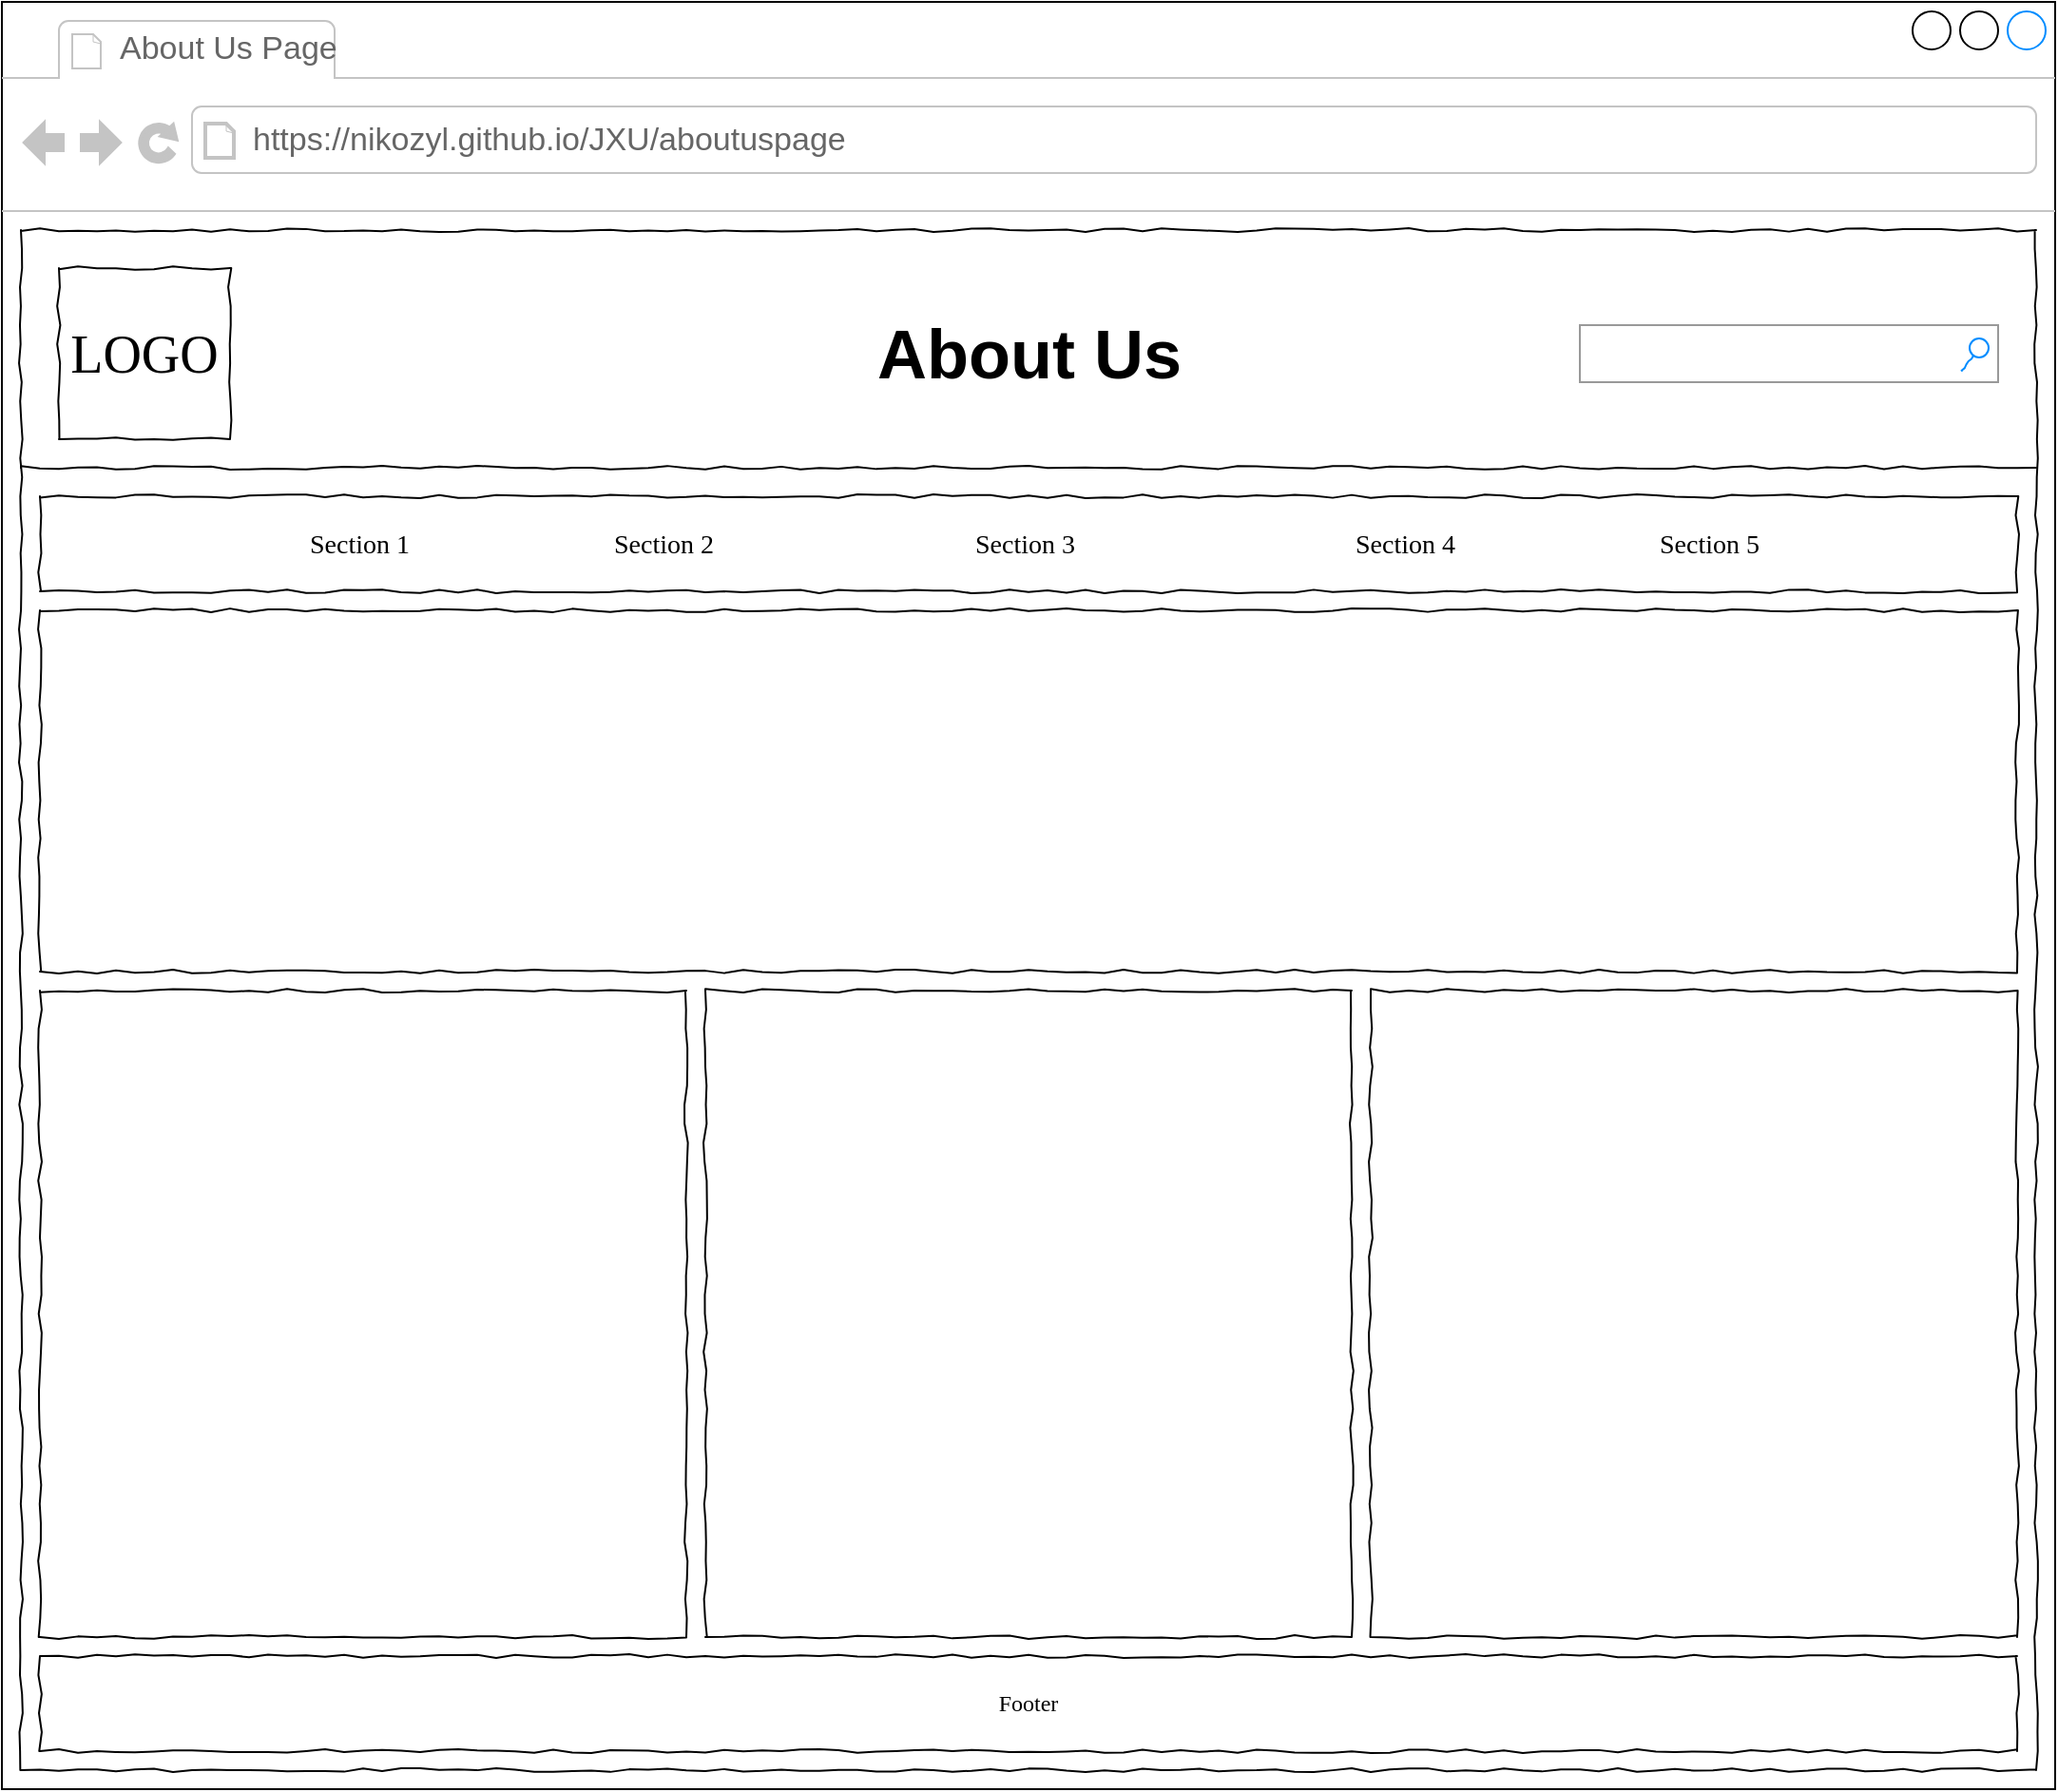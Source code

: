 <mxfile version="21.1.2" type="device">
  <diagram name="Page-1" id="03018318-947c-dd8e-b7a3-06fadd420f32">
    <mxGraphModel dx="1292" dy="174" grid="1" gridSize="10" guides="1" tooltips="1" connect="1" arrows="1" fold="1" page="1" pageScale="1" pageWidth="1100" pageHeight="850" background="none" math="0" shadow="0">
      <root>
        <mxCell id="0" />
        <mxCell id="1" parent="0" />
        <mxCell id="nvYbezTVS7BWaabWMawG-4" value="" style="strokeWidth=1;shadow=0;dashed=0;align=center;html=1;shape=mxgraph.mockup.containers.browserWindow;rSize=0;strokeColor=default;mainText=,;recursiveResize=0;rounded=0;labelBackgroundColor=none;fontFamily=Verdana;fontSize=12" parent="1" vertex="1">
          <mxGeometry x="10" y="850" width="1080" height="940" as="geometry" />
        </mxCell>
        <mxCell id="nvYbezTVS7BWaabWMawG-5" value="About Us Page" style="strokeWidth=1;shadow=0;dashed=0;align=center;html=1;shape=mxgraph.mockup.containers.anchor;fontSize=17;fontColor=#666666;align=left;" parent="nvYbezTVS7BWaabWMawG-4" vertex="1">
          <mxGeometry x="60" y="12" width="130" height="26" as="geometry" />
        </mxCell>
        <mxCell id="nvYbezTVS7BWaabWMawG-6" value="https://nikozyl.github.io/JXU/aboutuspage" style="strokeWidth=1;shadow=0;dashed=0;align=center;html=1;shape=mxgraph.mockup.containers.anchor;rSize=0;fontSize=17;fontColor=#666666;align=left;" parent="nvYbezTVS7BWaabWMawG-4" vertex="1">
          <mxGeometry x="130" y="60" width="250" height="26" as="geometry" />
        </mxCell>
        <mxCell id="nvYbezTVS7BWaabWMawG-30" value="" style="whiteSpace=wrap;html=1;rounded=0;shadow=0;labelBackgroundColor=none;strokeColor=#000000;strokeWidth=1;fillColor=none;fontFamily=Verdana;fontSize=12;fontColor=#000000;align=center;comic=1;" parent="nvYbezTVS7BWaabWMawG-4" vertex="1">
          <mxGeometry x="10" y="120" width="1060" height="810" as="geometry" />
        </mxCell>
        <mxCell id="nvYbezTVS7BWaabWMawG-31" value="LOGO" style="whiteSpace=wrap;html=1;rounded=0;shadow=0;labelBackgroundColor=none;strokeWidth=1;fontFamily=Verdana;fontSize=28;align=center;comic=1;" parent="nvYbezTVS7BWaabWMawG-4" vertex="1">
          <mxGeometry x="30" y="140" width="90" height="90" as="geometry" />
        </mxCell>
        <mxCell id="nvYbezTVS7BWaabWMawG-32" value="" style="strokeWidth=1;shadow=0;dashed=0;align=center;html=1;shape=mxgraph.mockup.forms.searchBox;strokeColor=#999999;mainText=;strokeColor2=#008cff;fontColor=#666666;fontSize=17;align=left;spacingLeft=3;rounded=0;labelBackgroundColor=none;comic=1;" parent="nvYbezTVS7BWaabWMawG-4" vertex="1">
          <mxGeometry x="830" y="170" width="220" height="30" as="geometry" />
        </mxCell>
        <mxCell id="nvYbezTVS7BWaabWMawG-37" value="" style="whiteSpace=wrap;html=1;rounded=0;shadow=0;labelBackgroundColor=none;strokeWidth=1;fillColor=none;fontFamily=Verdana;fontSize=12;align=center;comic=1;strokeColor=default;" parent="nvYbezTVS7BWaabWMawG-4" vertex="1">
          <mxGeometry x="20" y="520" width="340" height="340" as="geometry" />
        </mxCell>
        <mxCell id="nvYbezTVS7BWaabWMawG-38" value="" style="line;strokeWidth=1;html=1;rounded=0;shadow=0;labelBackgroundColor=none;fillColor=none;fontFamily=Verdana;fontSize=14;fontColor=#000000;align=center;comic=1;" parent="nvYbezTVS7BWaabWMawG-4" vertex="1">
          <mxGeometry x="10" y="240" width="1060" height="10" as="geometry" />
        </mxCell>
        <mxCell id="nvYbezTVS7BWaabWMawG-39" value="" style="whiteSpace=wrap;html=1;rounded=0;shadow=0;labelBackgroundColor=none;strokeWidth=1;fillColor=none;fontFamily=Verdana;fontSize=12;align=center;comic=1;" parent="nvYbezTVS7BWaabWMawG-4" vertex="1">
          <mxGeometry x="20" y="260" width="1040" height="50" as="geometry" />
        </mxCell>
        <mxCell id="nvYbezTVS7BWaabWMawG-40" value="Section 1" style="text;html=1;points=[];align=left;verticalAlign=top;spacingTop=-4;fontSize=14;fontFamily=Verdana" parent="nvYbezTVS7BWaabWMawG-4" vertex="1">
          <mxGeometry x="160" y="275" width="60" height="20" as="geometry" />
        </mxCell>
        <mxCell id="nvYbezTVS7BWaabWMawG-41" value="Section 2" style="text;html=1;points=[];align=left;verticalAlign=top;spacingTop=-4;fontSize=14;fontFamily=Verdana" parent="nvYbezTVS7BWaabWMawG-4" vertex="1">
          <mxGeometry x="320" y="275" width="60" height="20" as="geometry" />
        </mxCell>
        <mxCell id="nvYbezTVS7BWaabWMawG-42" value="Section 3" style="text;html=1;points=[];align=left;verticalAlign=top;spacingTop=-4;fontSize=14;fontFamily=Verdana" parent="nvYbezTVS7BWaabWMawG-4" vertex="1">
          <mxGeometry x="510" y="275" width="60" height="20" as="geometry" />
        </mxCell>
        <mxCell id="nvYbezTVS7BWaabWMawG-43" value="Section 4" style="text;html=1;points=[];align=left;verticalAlign=top;spacingTop=-4;fontSize=14;fontFamily=Verdana" parent="nvYbezTVS7BWaabWMawG-4" vertex="1">
          <mxGeometry x="710" y="275" width="60" height="20" as="geometry" />
        </mxCell>
        <mxCell id="nvYbezTVS7BWaabWMawG-45" value="" style="whiteSpace=wrap;html=1;rounded=0;shadow=0;labelBackgroundColor=none;strokeWidth=1;fillColor=none;fontFamily=Verdana;fontSize=12;align=center;comic=1;" parent="nvYbezTVS7BWaabWMawG-4" vertex="1">
          <mxGeometry x="370" y="520" width="340" height="340" as="geometry" />
        </mxCell>
        <mxCell id="nvYbezTVS7BWaabWMawG-46" value="Section 5" style="text;html=1;points=[];align=left;verticalAlign=top;spacingTop=-4;fontSize=14;fontFamily=Verdana" parent="nvYbezTVS7BWaabWMawG-4" vertex="1">
          <mxGeometry x="870" y="275" width="60" height="20" as="geometry" />
        </mxCell>
        <mxCell id="nvYbezTVS7BWaabWMawG-47" value="Footer" style="whiteSpace=wrap;html=1;rounded=0;shadow=0;labelBackgroundColor=none;strokeWidth=1;fillColor=none;fontFamily=Verdana;fontSize=12;align=center;comic=1;" parent="nvYbezTVS7BWaabWMawG-4" vertex="1">
          <mxGeometry x="20" y="870" width="1040" height="50" as="geometry" />
        </mxCell>
        <mxCell id="nvYbezTVS7BWaabWMawG-50" value="&lt;font style=&quot;font-size: 36px;&quot;&gt;About Us&lt;/font&gt;" style="text;strokeColor=none;fillColor=none;html=1;fontSize=16;fontStyle=1;verticalAlign=middle;align=center;" parent="nvYbezTVS7BWaabWMawG-4" vertex="1">
          <mxGeometry x="490" y="165" width="100" height="40" as="geometry" />
        </mxCell>
        <mxCell id="nvYbezTVS7BWaabWMawG-51" style="edgeStyle=none;curved=1;rounded=0;orthogonalLoop=1;jettySize=auto;html=1;exitX=1;exitY=0.5;exitDx=0;exitDy=0;fontSize=12;startSize=8;endSize=8;" parent="nvYbezTVS7BWaabWMawG-4" source="nvYbezTVS7BWaabWMawG-31" target="nvYbezTVS7BWaabWMawG-31" edge="1">
          <mxGeometry relative="1" as="geometry" />
        </mxCell>
        <mxCell id="x-W4oxdiGgVIEA67tUuT-21" value="" style="whiteSpace=wrap;html=1;rounded=0;shadow=0;labelBackgroundColor=none;strokeWidth=1;fillColor=none;fontFamily=Verdana;fontSize=12;align=center;comic=1;" vertex="1" parent="nvYbezTVS7BWaabWMawG-4">
          <mxGeometry x="20" y="320" width="1040" height="190" as="geometry" />
        </mxCell>
        <mxCell id="x-W4oxdiGgVIEA67tUuT-22" value="" style="whiteSpace=wrap;html=1;rounded=0;shadow=0;labelBackgroundColor=none;strokeWidth=1;fillColor=none;fontFamily=Verdana;fontSize=12;align=center;comic=1;" vertex="1" parent="nvYbezTVS7BWaabWMawG-4">
          <mxGeometry x="720" y="520" width="340" height="340" as="geometry" />
        </mxCell>
      </root>
    </mxGraphModel>
  </diagram>
</mxfile>
